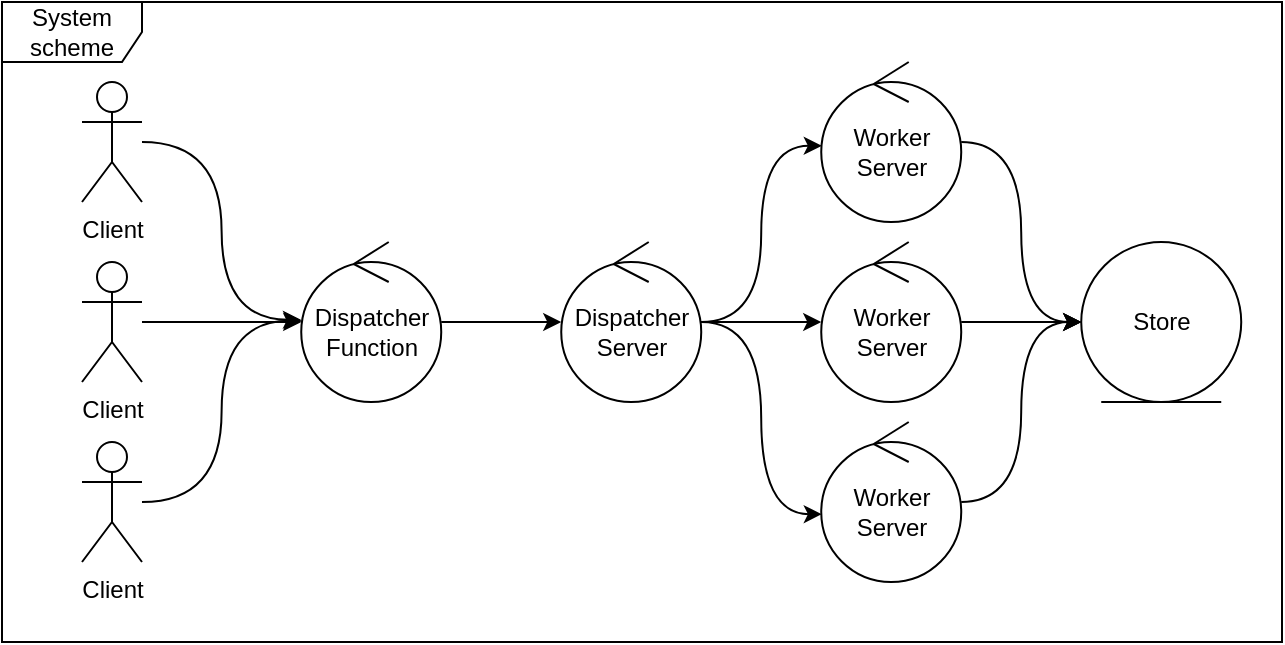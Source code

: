 <mxfile version="12.4.2" type="device" pages="1"><diagram id="ZsxJA5xkaHjY_rJM58S8" name="Page-1"><mxGraphModel dx="749" dy="666" grid="1" gridSize="10" guides="1" tooltips="1" connect="1" arrows="1" fold="1" page="1" pageScale="1" pageWidth="850" pageHeight="1100" math="0" shadow="0"><root><mxCell id="0"/><mxCell id="1" parent="0"/><mxCell id="R95f_bhNA8kXhnQBEEuP-9" style="edgeStyle=orthogonalEdgeStyle;orthogonalLoop=1;jettySize=auto;html=1;entryX=-0.002;entryY=0.486;entryDx=0;entryDy=0;entryPerimeter=0;curved=1;" edge="1" parent="1" source="R95f_bhNA8kXhnQBEEuP-1" target="R95f_bhNA8kXhnQBEEuP-8"><mxGeometry relative="1" as="geometry"/></mxCell><mxCell id="R95f_bhNA8kXhnQBEEuP-1" value="Client" style="shape=umlActor;verticalLabelPosition=bottom;labelBackgroundColor=#ffffff;verticalAlign=top;html=1;" vertex="1" parent="1"><mxGeometry x="80" y="320" width="30" height="60" as="geometry"/></mxCell><mxCell id="R95f_bhNA8kXhnQBEEuP-10" style="edgeStyle=orthogonalEdgeStyle;curved=1;orthogonalLoop=1;jettySize=auto;html=1;" edge="1" parent="1" source="R95f_bhNA8kXhnQBEEuP-2" target="R95f_bhNA8kXhnQBEEuP-8"><mxGeometry relative="1" as="geometry"/></mxCell><mxCell id="R95f_bhNA8kXhnQBEEuP-2" value="Client" style="shape=umlActor;verticalLabelPosition=bottom;labelBackgroundColor=#ffffff;verticalAlign=top;html=1;" vertex="1" parent="1"><mxGeometry x="80" y="410" width="30" height="60" as="geometry"/></mxCell><mxCell id="R95f_bhNA8kXhnQBEEuP-11" style="edgeStyle=orthogonalEdgeStyle;curved=1;orthogonalLoop=1;jettySize=auto;html=1;entryX=0.006;entryY=0.493;entryDx=0;entryDy=0;entryPerimeter=0;" edge="1" parent="1" source="R95f_bhNA8kXhnQBEEuP-4" target="R95f_bhNA8kXhnQBEEuP-8"><mxGeometry relative="1" as="geometry"/></mxCell><mxCell id="R95f_bhNA8kXhnQBEEuP-4" value="Client" style="shape=umlActor;verticalLabelPosition=bottom;labelBackgroundColor=#ffffff;verticalAlign=top;html=1;" vertex="1" parent="1"><mxGeometry x="80" y="500" width="30" height="60" as="geometry"/></mxCell><mxCell id="R95f_bhNA8kXhnQBEEuP-16" style="edgeStyle=orthogonalEdgeStyle;curved=1;orthogonalLoop=1;jettySize=auto;html=1;" edge="1" parent="1" source="R95f_bhNA8kXhnQBEEuP-8" target="R95f_bhNA8kXhnQBEEuP-15"><mxGeometry relative="1" as="geometry"/></mxCell><mxCell id="R95f_bhNA8kXhnQBEEuP-8" value="Dispatcher Function" style="ellipse;shape=umlControl;whiteSpace=wrap;html=1;" vertex="1" parent="1"><mxGeometry x="189.62" y="400" width="70" height="80" as="geometry"/></mxCell><mxCell id="R95f_bhNA8kXhnQBEEuP-14" value="Store" style="ellipse;shape=umlEntity;whiteSpace=wrap;html=1;" vertex="1" parent="1"><mxGeometry x="579.62" y="400" width="80" height="80" as="geometry"/></mxCell><mxCell id="R95f_bhNA8kXhnQBEEuP-23" style="edgeStyle=orthogonalEdgeStyle;curved=1;orthogonalLoop=1;jettySize=auto;html=1;entryX=0.004;entryY=0.524;entryDx=0;entryDy=0;entryPerimeter=0;" edge="1" parent="1" source="R95f_bhNA8kXhnQBEEuP-15" target="R95f_bhNA8kXhnQBEEuP-17"><mxGeometry relative="1" as="geometry"/></mxCell><mxCell id="R95f_bhNA8kXhnQBEEuP-24" style="edgeStyle=orthogonalEdgeStyle;curved=1;orthogonalLoop=1;jettySize=auto;html=1;" edge="1" parent="1" source="R95f_bhNA8kXhnQBEEuP-15" target="R95f_bhNA8kXhnQBEEuP-18"><mxGeometry relative="1" as="geometry"/></mxCell><mxCell id="R95f_bhNA8kXhnQBEEuP-25" style="edgeStyle=orthogonalEdgeStyle;curved=1;orthogonalLoop=1;jettySize=auto;html=1;entryX=0.004;entryY=0.576;entryDx=0;entryDy=0;entryPerimeter=0;" edge="1" parent="1" source="R95f_bhNA8kXhnQBEEuP-15" target="R95f_bhNA8kXhnQBEEuP-19"><mxGeometry relative="1" as="geometry"/></mxCell><mxCell id="R95f_bhNA8kXhnQBEEuP-15" value="Dispatcher Server" style="ellipse;shape=umlControl;whiteSpace=wrap;html=1;" vertex="1" parent="1"><mxGeometry x="319.62" y="400" width="70" height="80" as="geometry"/></mxCell><mxCell id="R95f_bhNA8kXhnQBEEuP-21" style="edgeStyle=orthogonalEdgeStyle;curved=1;orthogonalLoop=1;jettySize=auto;html=1;entryX=0;entryY=0.5;entryDx=0;entryDy=0;" edge="1" parent="1" source="R95f_bhNA8kXhnQBEEuP-17" target="R95f_bhNA8kXhnQBEEuP-14"><mxGeometry relative="1" as="geometry"/></mxCell><mxCell id="R95f_bhNA8kXhnQBEEuP-17" value="Worker Server" style="ellipse;shape=umlControl;whiteSpace=wrap;html=1;" vertex="1" parent="1"><mxGeometry x="449.62" y="310" width="70" height="80" as="geometry"/></mxCell><mxCell id="R95f_bhNA8kXhnQBEEuP-20" style="edgeStyle=orthogonalEdgeStyle;curved=1;orthogonalLoop=1;jettySize=auto;html=1;entryX=0;entryY=0.5;entryDx=0;entryDy=0;" edge="1" parent="1" source="R95f_bhNA8kXhnQBEEuP-18" target="R95f_bhNA8kXhnQBEEuP-14"><mxGeometry relative="1" as="geometry"/></mxCell><mxCell id="R95f_bhNA8kXhnQBEEuP-18" value="Worker Server" style="ellipse;shape=umlControl;whiteSpace=wrap;html=1;" vertex="1" parent="1"><mxGeometry x="449.62" y="400" width="70" height="80" as="geometry"/></mxCell><mxCell id="R95f_bhNA8kXhnQBEEuP-22" style="edgeStyle=orthogonalEdgeStyle;curved=1;orthogonalLoop=1;jettySize=auto;html=1;entryX=0;entryY=0.5;entryDx=0;entryDy=0;" edge="1" parent="1" source="R95f_bhNA8kXhnQBEEuP-19" target="R95f_bhNA8kXhnQBEEuP-14"><mxGeometry relative="1" as="geometry"/></mxCell><mxCell id="R95f_bhNA8kXhnQBEEuP-19" value="Worker Server" style="ellipse;shape=umlControl;whiteSpace=wrap;html=1;" vertex="1" parent="1"><mxGeometry x="449.62" y="490" width="70" height="80" as="geometry"/></mxCell><mxCell id="R95f_bhNA8kXhnQBEEuP-26" value="System scheme" style="shape=umlFrame;whiteSpace=wrap;html=1;width=70;height=30;" vertex="1" parent="1"><mxGeometry x="40" y="280" width="640" height="320" as="geometry"/></mxCell></root></mxGraphModel></diagram></mxfile>